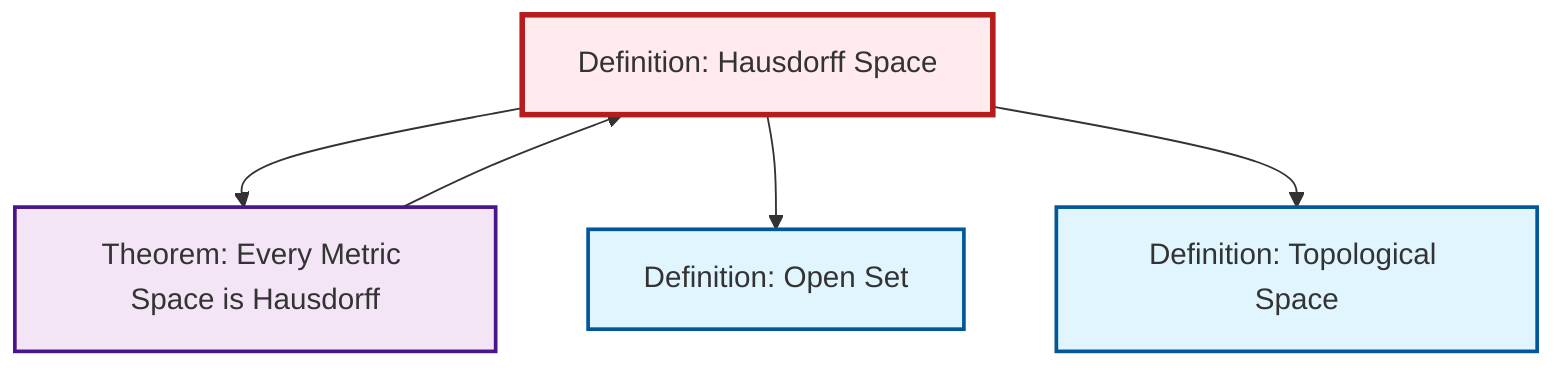 graph TD
    classDef definition fill:#e1f5fe,stroke:#01579b,stroke-width:2px
    classDef theorem fill:#f3e5f5,stroke:#4a148c,stroke-width:2px
    classDef axiom fill:#fff3e0,stroke:#e65100,stroke-width:2px
    classDef example fill:#e8f5e9,stroke:#1b5e20,stroke-width:2px
    classDef current fill:#ffebee,stroke:#b71c1c,stroke-width:3px
    def-hausdorff["Definition: Hausdorff Space"]:::definition
    thm-metric-hausdorff["Theorem: Every Metric Space is Hausdorff"]:::theorem
    def-open-set["Definition: Open Set"]:::definition
    def-topological-space["Definition: Topological Space"]:::definition
    thm-metric-hausdorff --> def-hausdorff
    def-hausdorff --> thm-metric-hausdorff
    def-hausdorff --> def-open-set
    def-hausdorff --> def-topological-space
    class def-hausdorff current